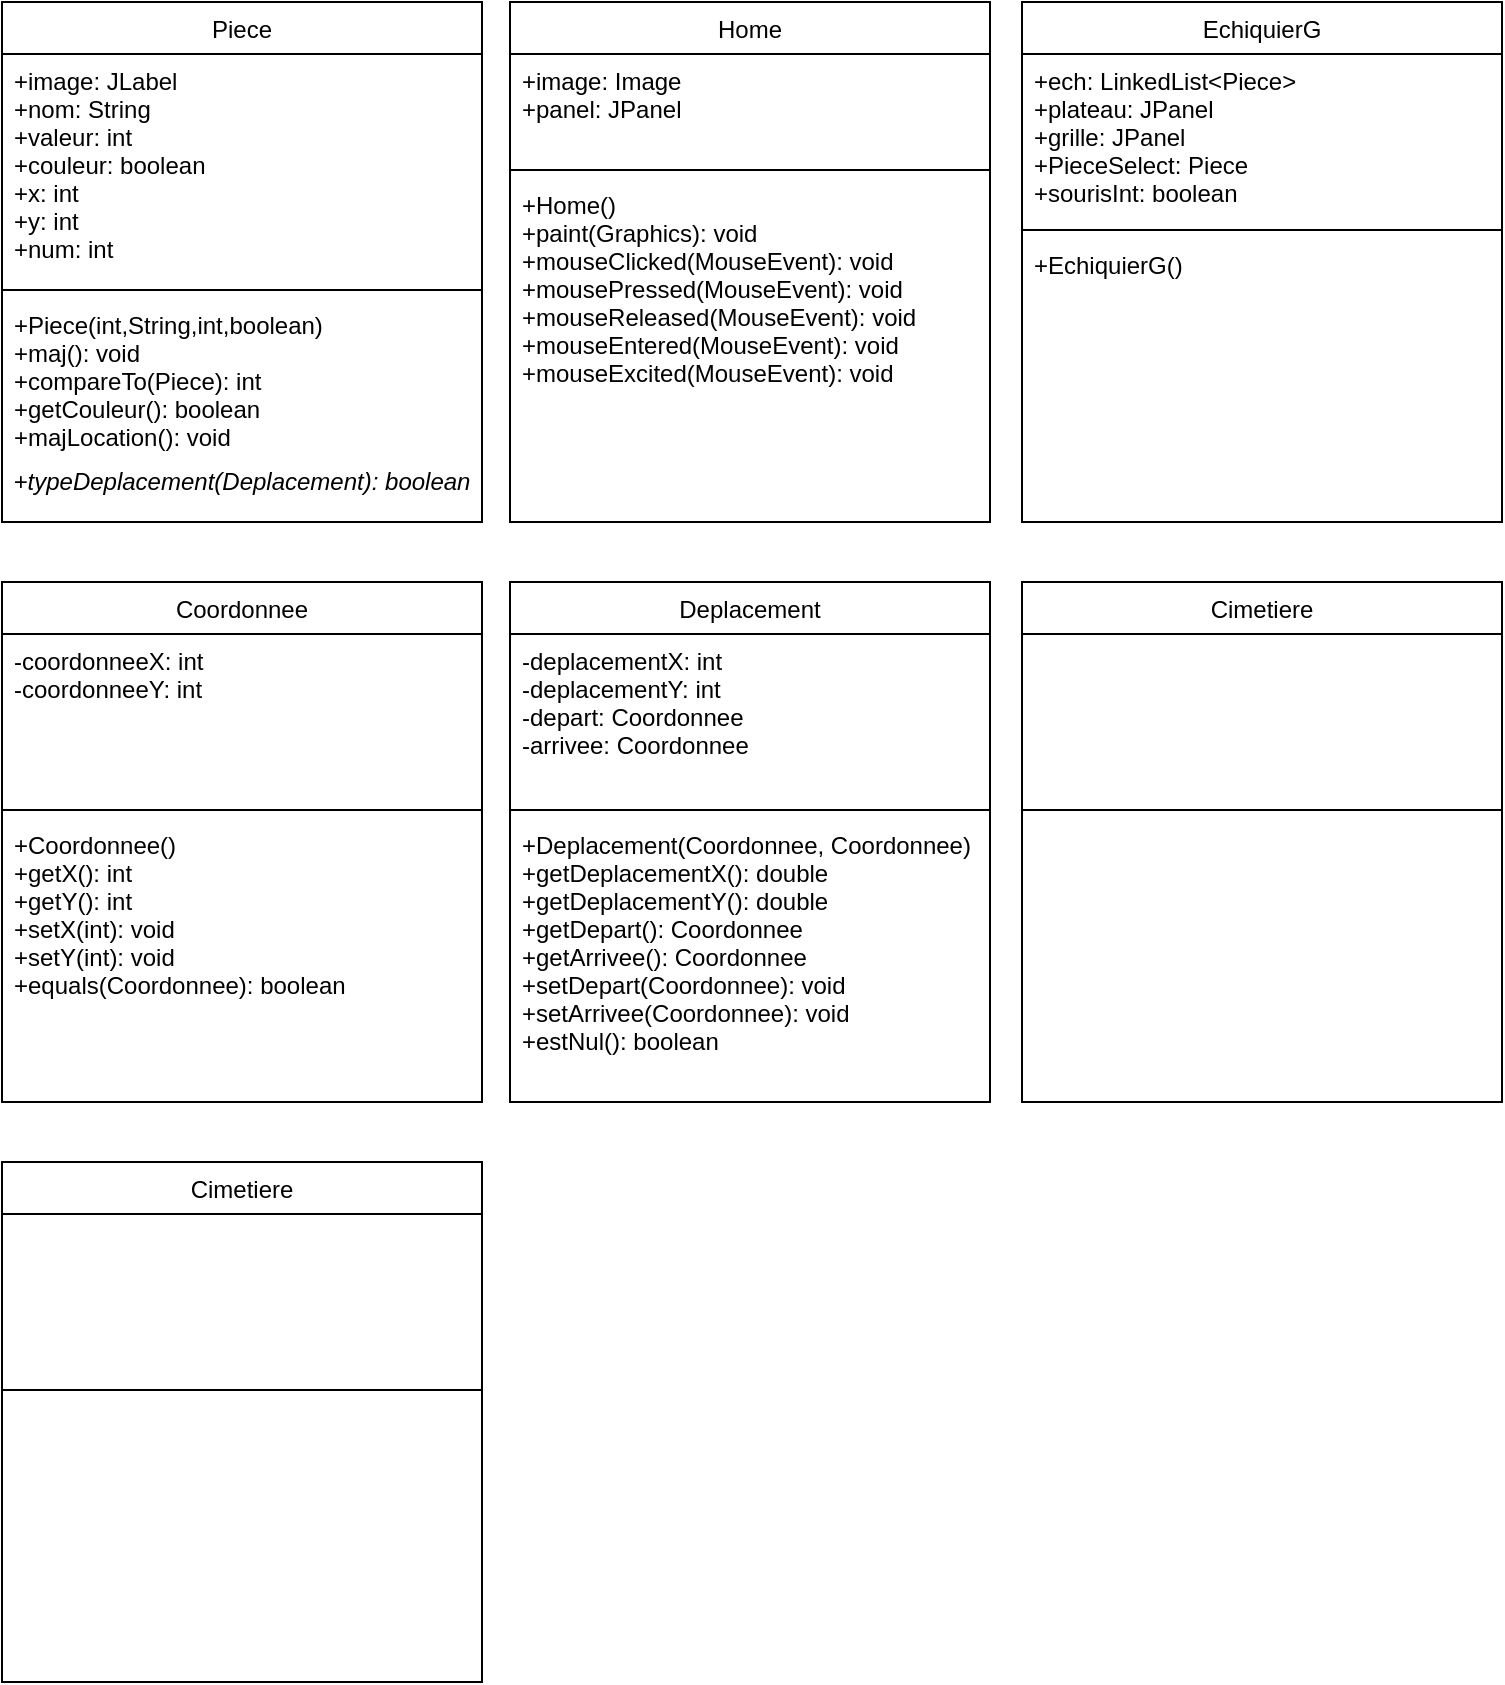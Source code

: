 <mxfile version="14.4.4" type="github">
  <diagram id="C5RBs43oDa-KdzZeNtuy" name="Page-1">
    <mxGraphModel dx="1422" dy="770" grid="1" gridSize="10" guides="1" tooltips="1" connect="1" arrows="1" fold="1" page="1" pageScale="1" pageWidth="827" pageHeight="1169" math="0" shadow="0">
      <root>
        <mxCell id="WIyWlLk6GJQsqaUBKTNV-0" />
        <mxCell id="WIyWlLk6GJQsqaUBKTNV-1" parent="WIyWlLk6GJQsqaUBKTNV-0" />
        <mxCell id="zkfFHV4jXpPFQw0GAbJ--17" value="Piece" style="swimlane;fontStyle=0;align=center;verticalAlign=top;childLayout=stackLayout;horizontal=1;startSize=26;horizontalStack=0;resizeParent=1;resizeLast=0;collapsible=1;marginBottom=0;rounded=0;shadow=0;strokeWidth=1;flipH=1;" parent="WIyWlLk6GJQsqaUBKTNV-1" vertex="1">
          <mxGeometry x="40" y="50" width="240" height="260" as="geometry">
            <mxRectangle x="550" y="140" width="160" height="26" as="alternateBounds" />
          </mxGeometry>
        </mxCell>
        <mxCell id="zkfFHV4jXpPFQw0GAbJ--18" value="+image: JLabel&#xa;+nom: String&#xa;+valeur: int&#xa;+couleur: boolean&#xa;+x: int&#xa;+y: int&#xa;+num: int&#xa;&#xa;" style="text;align=left;verticalAlign=top;spacingLeft=4;spacingRight=4;overflow=hidden;rotatable=0;points=[[0,0.5],[1,0.5]];portConstraint=eastwest;flipH=1;" parent="zkfFHV4jXpPFQw0GAbJ--17" vertex="1">
          <mxGeometry y="26" width="240" height="114" as="geometry" />
        </mxCell>
        <mxCell id="zkfFHV4jXpPFQw0GAbJ--23" value="" style="line;html=1;strokeWidth=1;align=left;verticalAlign=middle;spacingTop=-1;spacingLeft=3;spacingRight=3;rotatable=0;labelPosition=right;points=[];portConstraint=eastwest;flipH=1;" parent="zkfFHV4jXpPFQw0GAbJ--17" vertex="1">
          <mxGeometry y="140" width="240" height="8" as="geometry" />
        </mxCell>
        <mxCell id="zkfFHV4jXpPFQw0GAbJ--24" value="+Piece(int,String,int,boolean)&#xa;+maj(): void&#xa;+compareTo(Piece): int&#xa;+getCouleur(): boolean&#xa;+majLocation(): void&#xa;&#xa;&#xa;" style="text;align=left;verticalAlign=top;spacingLeft=4;spacingRight=4;overflow=hidden;rotatable=0;points=[[0,0.5],[1,0.5]];portConstraint=eastwest;fontStyle=0;flipH=1;" parent="zkfFHV4jXpPFQw0GAbJ--17" vertex="1">
          <mxGeometry y="148" width="240" height="82" as="geometry" />
        </mxCell>
        <mxCell id="YLITJ_lwk_BPIG0VDqPJ-0" value="&lt;i&gt;+typeDeplacement(Deplacement): boolean&lt;/i&gt;" style="text;html=1;strokeColor=none;fillColor=none;align=center;verticalAlign=middle;whiteSpace=wrap;rounded=0;flipH=1;" vertex="1" parent="zkfFHV4jXpPFQw0GAbJ--17">
          <mxGeometry y="230" width="240" height="20" as="geometry" />
        </mxCell>
        <mxCell id="YLITJ_lwk_BPIG0VDqPJ-1" value="Home" style="swimlane;fontStyle=0;align=center;verticalAlign=top;childLayout=stackLayout;horizontal=1;startSize=26;horizontalStack=0;resizeParent=1;resizeLast=0;collapsible=1;marginBottom=0;rounded=0;shadow=0;strokeWidth=1;" vertex="1" parent="WIyWlLk6GJQsqaUBKTNV-1">
          <mxGeometry x="294" y="50" width="240" height="260" as="geometry">
            <mxRectangle x="550" y="140" width="160" height="26" as="alternateBounds" />
          </mxGeometry>
        </mxCell>
        <mxCell id="YLITJ_lwk_BPIG0VDqPJ-2" value="+image: Image&#xa;+panel: JPanel&#xa;&#xa;&#xa;" style="text;align=left;verticalAlign=top;spacingLeft=4;spacingRight=4;overflow=hidden;rotatable=0;points=[[0,0.5],[1,0.5]];portConstraint=eastwest;" vertex="1" parent="YLITJ_lwk_BPIG0VDqPJ-1">
          <mxGeometry y="26" width="240" height="54" as="geometry" />
        </mxCell>
        <mxCell id="YLITJ_lwk_BPIG0VDqPJ-3" value="" style="line;html=1;strokeWidth=1;align=left;verticalAlign=middle;spacingTop=-1;spacingLeft=3;spacingRight=3;rotatable=0;labelPosition=right;points=[];portConstraint=eastwest;" vertex="1" parent="YLITJ_lwk_BPIG0VDqPJ-1">
          <mxGeometry y="80" width="240" height="8" as="geometry" />
        </mxCell>
        <mxCell id="YLITJ_lwk_BPIG0VDqPJ-4" value="+Home()&#xa;+paint(Graphics): void&#xa;+mouseClicked(MouseEvent): void&#xa;+mousePressed(MouseEvent): void&#xa;+mouseReleased(MouseEvent): void&#xa;+mouseEntered(MouseEvent): void&#xa;+mouseExcited(MouseEvent): void&#xa;&#xa;&#xa;" style="text;align=left;verticalAlign=top;spacingLeft=4;spacingRight=4;overflow=hidden;rotatable=0;points=[[0,0.5],[1,0.5]];portConstraint=eastwest;fontStyle=0" vertex="1" parent="YLITJ_lwk_BPIG0VDqPJ-1">
          <mxGeometry y="88" width="240" height="162" as="geometry" />
        </mxCell>
        <mxCell id="YLITJ_lwk_BPIG0VDqPJ-6" value="EchiquierG" style="swimlane;fontStyle=0;align=center;verticalAlign=top;childLayout=stackLayout;horizontal=1;startSize=26;horizontalStack=0;resizeParent=1;resizeLast=0;collapsible=1;marginBottom=0;rounded=0;shadow=0;strokeWidth=1;" vertex="1" parent="WIyWlLk6GJQsqaUBKTNV-1">
          <mxGeometry x="550" y="50" width="240" height="260" as="geometry">
            <mxRectangle x="550" y="140" width="160" height="26" as="alternateBounds" />
          </mxGeometry>
        </mxCell>
        <mxCell id="YLITJ_lwk_BPIG0VDqPJ-7" value="+ech: LinkedList&lt;Piece&gt;&#xa;+plateau: JPanel&#xa;+grille: JPanel&#xa;+PieceSelect: Piece&#xa;+sourisInt: boolean&#xa;&#xa;&#xa;&#xa;" style="text;align=left;verticalAlign=top;spacingLeft=4;spacingRight=4;overflow=hidden;rotatable=0;points=[[0,0.5],[1,0.5]];portConstraint=eastwest;" vertex="1" parent="YLITJ_lwk_BPIG0VDqPJ-6">
          <mxGeometry y="26" width="240" height="84" as="geometry" />
        </mxCell>
        <mxCell id="YLITJ_lwk_BPIG0VDqPJ-8" value="" style="line;html=1;strokeWidth=1;align=left;verticalAlign=middle;spacingTop=-1;spacingLeft=3;spacingRight=3;rotatable=0;labelPosition=right;points=[];portConstraint=eastwest;" vertex="1" parent="YLITJ_lwk_BPIG0VDqPJ-6">
          <mxGeometry y="110" width="240" height="8" as="geometry" />
        </mxCell>
        <mxCell id="YLITJ_lwk_BPIG0VDqPJ-9" value="+EchiquierG()&#xa;&#xa;&#xa;&#xa;" style="text;align=left;verticalAlign=top;spacingLeft=4;spacingRight=4;overflow=hidden;rotatable=0;points=[[0,0.5],[1,0.5]];portConstraint=eastwest;fontStyle=0" vertex="1" parent="YLITJ_lwk_BPIG0VDqPJ-6">
          <mxGeometry y="118" width="240" height="142" as="geometry" />
        </mxCell>
        <mxCell id="YLITJ_lwk_BPIG0VDqPJ-10" value="Coordonnee" style="swimlane;fontStyle=0;align=center;verticalAlign=top;childLayout=stackLayout;horizontal=1;startSize=26;horizontalStack=0;resizeParent=1;resizeLast=0;collapsible=1;marginBottom=0;rounded=0;shadow=0;strokeWidth=1;" vertex="1" parent="WIyWlLk6GJQsqaUBKTNV-1">
          <mxGeometry x="40" y="340" width="240" height="260" as="geometry">
            <mxRectangle x="550" y="140" width="160" height="26" as="alternateBounds" />
          </mxGeometry>
        </mxCell>
        <mxCell id="YLITJ_lwk_BPIG0VDqPJ-11" value="-coordonneeX: int&#xa;-coordonneeY: int" style="text;align=left;verticalAlign=top;spacingLeft=4;spacingRight=4;overflow=hidden;rotatable=0;points=[[0,0.5],[1,0.5]];portConstraint=eastwest;" vertex="1" parent="YLITJ_lwk_BPIG0VDqPJ-10">
          <mxGeometry y="26" width="240" height="84" as="geometry" />
        </mxCell>
        <mxCell id="YLITJ_lwk_BPIG0VDqPJ-12" value="" style="line;html=1;strokeWidth=1;align=left;verticalAlign=middle;spacingTop=-1;spacingLeft=3;spacingRight=3;rotatable=0;labelPosition=right;points=[];portConstraint=eastwest;" vertex="1" parent="YLITJ_lwk_BPIG0VDqPJ-10">
          <mxGeometry y="110" width="240" height="8" as="geometry" />
        </mxCell>
        <mxCell id="YLITJ_lwk_BPIG0VDqPJ-13" value="+Coordonnee()&#xa;+getX(): int&#xa;+getY(): int&#xa;+setX(int): void&#xa;+setY(int): void&#xa;+equals(Coordonnee): boolean&#xa;" style="text;align=left;verticalAlign=top;spacingLeft=4;spacingRight=4;overflow=hidden;rotatable=0;points=[[0,0.5],[1,0.5]];portConstraint=eastwest;fontStyle=0" vertex="1" parent="YLITJ_lwk_BPIG0VDqPJ-10">
          <mxGeometry y="118" width="240" height="142" as="geometry" />
        </mxCell>
        <mxCell id="YLITJ_lwk_BPIG0VDqPJ-14" value="Deplacement" style="swimlane;fontStyle=0;align=center;verticalAlign=top;childLayout=stackLayout;horizontal=1;startSize=26;horizontalStack=0;resizeParent=1;resizeLast=0;collapsible=1;marginBottom=0;rounded=0;shadow=0;strokeWidth=1;" vertex="1" parent="WIyWlLk6GJQsqaUBKTNV-1">
          <mxGeometry x="294" y="340" width="240" height="260" as="geometry">
            <mxRectangle x="550" y="140" width="160" height="26" as="alternateBounds" />
          </mxGeometry>
        </mxCell>
        <mxCell id="YLITJ_lwk_BPIG0VDqPJ-15" value="-deplacementX: int&#xa;-deplacementY: int&#xa;-depart: Coordonnee&#xa;-arrivee: Coordonnee&#xa;" style="text;align=left;verticalAlign=top;spacingLeft=4;spacingRight=4;overflow=hidden;rotatable=0;points=[[0,0.5],[1,0.5]];portConstraint=eastwest;" vertex="1" parent="YLITJ_lwk_BPIG0VDqPJ-14">
          <mxGeometry y="26" width="240" height="84" as="geometry" />
        </mxCell>
        <mxCell id="YLITJ_lwk_BPIG0VDqPJ-16" value="" style="line;html=1;strokeWidth=1;align=left;verticalAlign=middle;spacingTop=-1;spacingLeft=3;spacingRight=3;rotatable=0;labelPosition=right;points=[];portConstraint=eastwest;" vertex="1" parent="YLITJ_lwk_BPIG0VDqPJ-14">
          <mxGeometry y="110" width="240" height="8" as="geometry" />
        </mxCell>
        <mxCell id="YLITJ_lwk_BPIG0VDqPJ-17" value="+Deplacement(Coordonnee, Coordonnee)&#xa;+getDeplacementX(): double&#xa;+getDeplacementY(): double&#xa;+getDepart(): Coordonnee&#xa;+getArrivee(): Coordonnee&#xa;+setDepart(Coordonnee): void&#xa;+setArrivee(Coordonnee): void&#xa;+estNul(): boolean&#xa;" style="text;align=left;verticalAlign=top;spacingLeft=4;spacingRight=4;overflow=hidden;rotatable=0;points=[[0,0.5],[1,0.5]];portConstraint=eastwest;fontStyle=0" vertex="1" parent="YLITJ_lwk_BPIG0VDqPJ-14">
          <mxGeometry y="118" width="240" height="142" as="geometry" />
        </mxCell>
        <mxCell id="YLITJ_lwk_BPIG0VDqPJ-18" value="Cimetiere" style="swimlane;fontStyle=0;align=center;verticalAlign=top;childLayout=stackLayout;horizontal=1;startSize=26;horizontalStack=0;resizeParent=1;resizeLast=0;collapsible=1;marginBottom=0;rounded=0;shadow=0;strokeWidth=1;" vertex="1" parent="WIyWlLk6GJQsqaUBKTNV-1">
          <mxGeometry x="550" y="340" width="240" height="260" as="geometry">
            <mxRectangle x="550" y="140" width="160" height="26" as="alternateBounds" />
          </mxGeometry>
        </mxCell>
        <mxCell id="YLITJ_lwk_BPIG0VDqPJ-19" value="&#xa;&#xa;&#xa;" style="text;align=left;verticalAlign=top;spacingLeft=4;spacingRight=4;overflow=hidden;rotatable=0;points=[[0,0.5],[1,0.5]];portConstraint=eastwest;" vertex="1" parent="YLITJ_lwk_BPIG0VDqPJ-18">
          <mxGeometry y="26" width="240" height="84" as="geometry" />
        </mxCell>
        <mxCell id="YLITJ_lwk_BPIG0VDqPJ-20" value="" style="line;html=1;strokeWidth=1;align=left;verticalAlign=middle;spacingTop=-1;spacingLeft=3;spacingRight=3;rotatable=0;labelPosition=right;points=[];portConstraint=eastwest;" vertex="1" parent="YLITJ_lwk_BPIG0VDqPJ-18">
          <mxGeometry y="110" width="240" height="8" as="geometry" />
        </mxCell>
        <mxCell id="YLITJ_lwk_BPIG0VDqPJ-22" value="Cimetiere" style="swimlane;fontStyle=0;align=center;verticalAlign=top;childLayout=stackLayout;horizontal=1;startSize=26;horizontalStack=0;resizeParent=1;resizeLast=0;collapsible=1;marginBottom=0;rounded=0;shadow=0;strokeWidth=1;" vertex="1" parent="WIyWlLk6GJQsqaUBKTNV-1">
          <mxGeometry x="40" y="630" width="240" height="260" as="geometry">
            <mxRectangle x="550" y="140" width="160" height="26" as="alternateBounds" />
          </mxGeometry>
        </mxCell>
        <mxCell id="YLITJ_lwk_BPIG0VDqPJ-23" value="&#xa;&#xa;&#xa;" style="text;align=left;verticalAlign=top;spacingLeft=4;spacingRight=4;overflow=hidden;rotatable=0;points=[[0,0.5],[1,0.5]];portConstraint=eastwest;" vertex="1" parent="YLITJ_lwk_BPIG0VDqPJ-22">
          <mxGeometry y="26" width="240" height="84" as="geometry" />
        </mxCell>
        <mxCell id="YLITJ_lwk_BPIG0VDqPJ-24" value="" style="line;html=1;strokeWidth=1;align=left;verticalAlign=middle;spacingTop=-1;spacingLeft=3;spacingRight=3;rotatable=0;labelPosition=right;points=[];portConstraint=eastwest;" vertex="1" parent="YLITJ_lwk_BPIG0VDqPJ-22">
          <mxGeometry y="110" width="240" height="8" as="geometry" />
        </mxCell>
      </root>
    </mxGraphModel>
  </diagram>
</mxfile>
